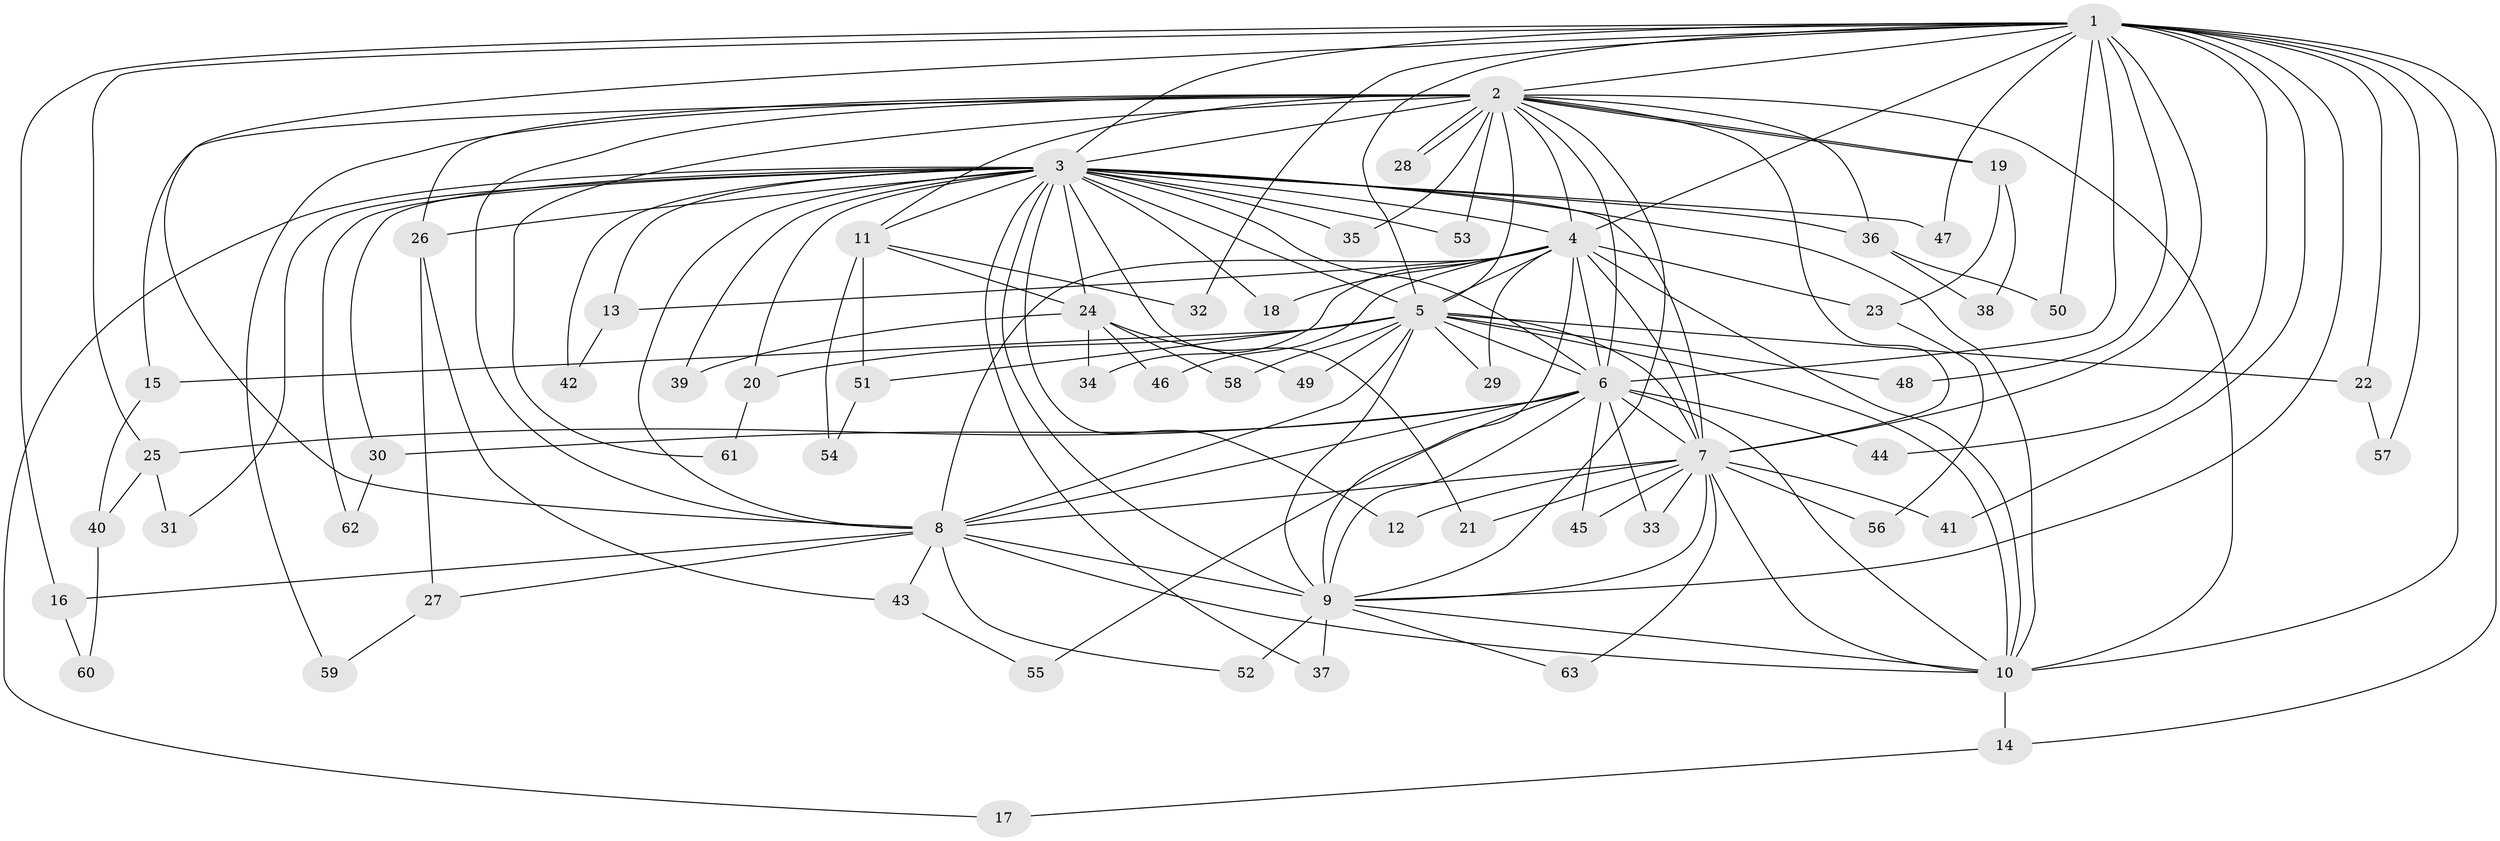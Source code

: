 // coarse degree distribution, {1: 0.7222222222222222, 13: 0.05555555555555555, 2: 0.16666666666666666, 6: 0.05555555555555555}
// Generated by graph-tools (version 1.1) at 2025/47/03/04/25 21:47:51]
// undirected, 63 vertices, 151 edges
graph export_dot {
graph [start="1"]
  node [color=gray90,style=filled];
  1;
  2;
  3;
  4;
  5;
  6;
  7;
  8;
  9;
  10;
  11;
  12;
  13;
  14;
  15;
  16;
  17;
  18;
  19;
  20;
  21;
  22;
  23;
  24;
  25;
  26;
  27;
  28;
  29;
  30;
  31;
  32;
  33;
  34;
  35;
  36;
  37;
  38;
  39;
  40;
  41;
  42;
  43;
  44;
  45;
  46;
  47;
  48;
  49;
  50;
  51;
  52;
  53;
  54;
  55;
  56;
  57;
  58;
  59;
  60;
  61;
  62;
  63;
  1 -- 2;
  1 -- 3;
  1 -- 4;
  1 -- 5;
  1 -- 6;
  1 -- 7;
  1 -- 8;
  1 -- 9;
  1 -- 10;
  1 -- 14;
  1 -- 16;
  1 -- 22;
  1 -- 25;
  1 -- 32;
  1 -- 41;
  1 -- 44;
  1 -- 47;
  1 -- 48;
  1 -- 50;
  1 -- 57;
  2 -- 3;
  2 -- 4;
  2 -- 5;
  2 -- 6;
  2 -- 7;
  2 -- 8;
  2 -- 9;
  2 -- 10;
  2 -- 11;
  2 -- 15;
  2 -- 19;
  2 -- 19;
  2 -- 26;
  2 -- 28;
  2 -- 28;
  2 -- 35;
  2 -- 36;
  2 -- 53;
  2 -- 59;
  2 -- 61;
  3 -- 4;
  3 -- 5;
  3 -- 6;
  3 -- 7;
  3 -- 8;
  3 -- 9;
  3 -- 10;
  3 -- 11;
  3 -- 12;
  3 -- 13;
  3 -- 17;
  3 -- 18;
  3 -- 20;
  3 -- 21;
  3 -- 24;
  3 -- 26;
  3 -- 30;
  3 -- 31;
  3 -- 35;
  3 -- 36;
  3 -- 37;
  3 -- 39;
  3 -- 42;
  3 -- 47;
  3 -- 53;
  3 -- 62;
  4 -- 5;
  4 -- 6;
  4 -- 7;
  4 -- 8;
  4 -- 9;
  4 -- 10;
  4 -- 13;
  4 -- 18;
  4 -- 23;
  4 -- 29;
  4 -- 34;
  4 -- 46;
  5 -- 6;
  5 -- 7;
  5 -- 8;
  5 -- 9;
  5 -- 10;
  5 -- 15;
  5 -- 20;
  5 -- 22;
  5 -- 29;
  5 -- 48;
  5 -- 49;
  5 -- 51;
  5 -- 58;
  6 -- 7;
  6 -- 8;
  6 -- 9;
  6 -- 10;
  6 -- 25;
  6 -- 30;
  6 -- 33;
  6 -- 44;
  6 -- 45;
  6 -- 55;
  7 -- 8;
  7 -- 9;
  7 -- 10;
  7 -- 12;
  7 -- 21;
  7 -- 33;
  7 -- 41;
  7 -- 45;
  7 -- 56;
  7 -- 63;
  8 -- 9;
  8 -- 10;
  8 -- 16;
  8 -- 27;
  8 -- 43;
  8 -- 52;
  9 -- 10;
  9 -- 37;
  9 -- 52;
  9 -- 63;
  10 -- 14;
  11 -- 24;
  11 -- 32;
  11 -- 51;
  11 -- 54;
  13 -- 42;
  14 -- 17;
  15 -- 40;
  16 -- 60;
  19 -- 23;
  19 -- 38;
  20 -- 61;
  22 -- 57;
  23 -- 56;
  24 -- 34;
  24 -- 39;
  24 -- 46;
  24 -- 49;
  24 -- 58;
  25 -- 31;
  25 -- 40;
  26 -- 27;
  26 -- 43;
  27 -- 59;
  30 -- 62;
  36 -- 38;
  36 -- 50;
  40 -- 60;
  43 -- 55;
  51 -- 54;
}
